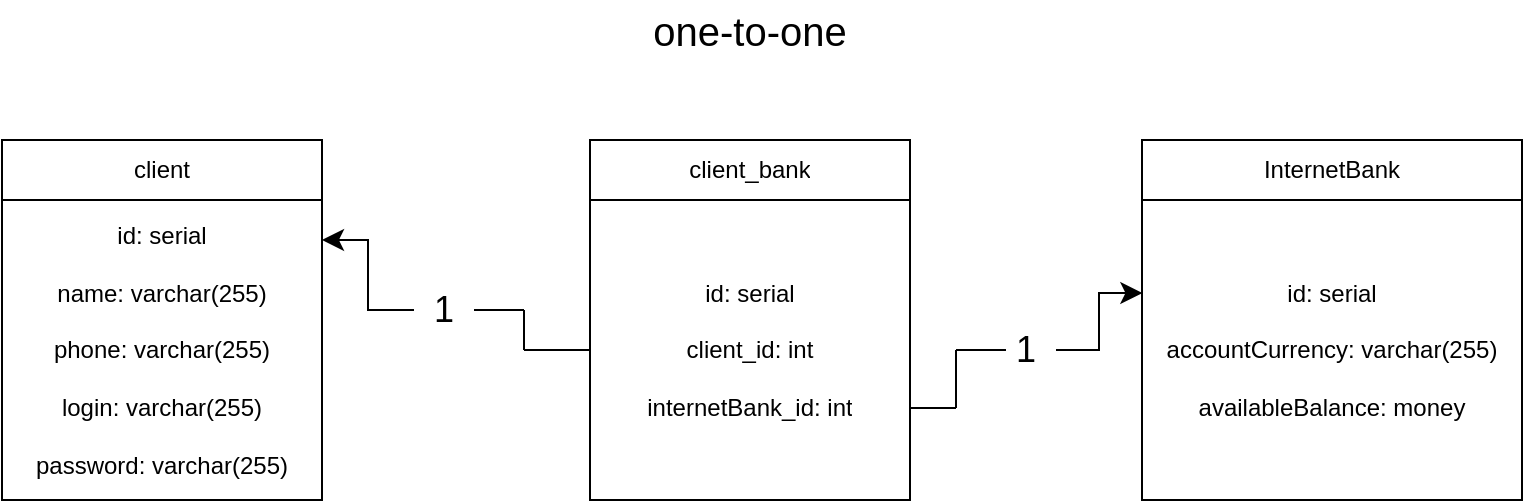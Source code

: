 <mxfile version="21.6.1" type="device">
  <diagram id="lRWgpxw0QDNn3ycztaCx" name="Страница 1">
    <mxGraphModel dx="794" dy="470" grid="1" gridSize="10" guides="1" tooltips="1" connect="1" arrows="1" fold="1" page="1" pageScale="1" pageWidth="827" pageHeight="1169" math="0" shadow="0">
      <root>
        <mxCell id="0" />
        <mxCell id="1" parent="0" />
        <mxCell id="iLvUxKXFJkWDk9qC2zKE-3" value="client" style="text;strokeColor=default;fillColor=none;spacingLeft=4;spacingRight=4;overflow=hidden;rotatable=0;points=[[0,0.5],[1,0.5]];portConstraint=eastwest;fontSize=12;whiteSpace=wrap;html=1;align=center;verticalAlign=middle;" parent="1" vertex="1">
          <mxGeometry x="33" y="160" width="160" height="30" as="geometry" />
        </mxCell>
        <mxCell id="iLvUxKXFJkWDk9qC2zKE-7" value="id: serial&lt;br&gt;&lt;br style=&quot;border-color: var(--border-color);&quot;&gt;name: varchar(255)&lt;br&gt;&lt;br style=&quot;border-color: var(--border-color);&quot;&gt;phone: varchar(255)&lt;br&gt;&lt;br style=&quot;border-color: var(--border-color);&quot;&gt;login: varchar(255)&lt;br&gt;&lt;br&gt;password: varchar(255)" style="text;strokeColor=default;fillColor=none;spacingLeft=4;spacingRight=4;overflow=hidden;rotatable=0;points=[[0,0.5],[1,0.5]];portConstraint=eastwest;fontSize=12;whiteSpace=wrap;html=1;align=center;verticalAlign=middle;" parent="1" vertex="1">
          <mxGeometry x="33" y="190" width="160" height="150" as="geometry" />
        </mxCell>
        <mxCell id="iLvUxKXFJkWDk9qC2zKE-11" value="one-to-one" style="text;strokeColor=none;fillColor=none;spacingLeft=4;spacingRight=4;overflow=hidden;rotatable=0;points=[[0,0.5],[1,0.5]];portConstraint=eastwest;fontSize=20;whiteSpace=wrap;html=1;align=center;verticalAlign=middle;" parent="1" vertex="1">
          <mxGeometry x="327" y="90" width="160" height="30" as="geometry" />
        </mxCell>
        <mxCell id="iLvUxKXFJkWDk9qC2zKE-12" value="InternetBank" style="text;strokeColor=default;fillColor=none;spacingLeft=4;spacingRight=4;overflow=hidden;rotatable=0;points=[[0,0.5],[1,0.5]];portConstraint=eastwest;fontSize=12;whiteSpace=wrap;html=1;align=center;verticalAlign=middle;" parent="1" vertex="1">
          <mxGeometry x="603" y="160" width="190" height="30" as="geometry" />
        </mxCell>
        <mxCell id="iLvUxKXFJkWDk9qC2zKE-13" value="id: serial&lt;br&gt;&lt;br style=&quot;border-color: var(--border-color);&quot;&gt;accountCurrency: varchar(255)&lt;br&gt;&lt;br style=&quot;border-color: var(--border-color);&quot;&gt;availableBalance: money" style="text;strokeColor=default;fillColor=none;spacingLeft=4;spacingRight=4;overflow=hidden;rotatable=0;points=[[0,0.5],[1,0.5]];portConstraint=eastwest;fontSize=12;whiteSpace=wrap;html=1;align=center;verticalAlign=middle;" parent="1" vertex="1">
          <mxGeometry x="603" y="190" width="190" height="150" as="geometry" />
        </mxCell>
        <mxCell id="iLvUxKXFJkWDk9qC2zKE-14" value="client_bank" style="text;strokeColor=default;fillColor=none;spacingLeft=4;spacingRight=4;overflow=hidden;rotatable=0;points=[[0,0.5],[1,0.5]];portConstraint=eastwest;fontSize=12;whiteSpace=wrap;html=1;align=center;verticalAlign=middle;" parent="1" vertex="1">
          <mxGeometry x="327" y="160" width="160" height="30" as="geometry" />
        </mxCell>
        <mxCell id="iLvUxKXFJkWDk9qC2zKE-15" value="id: serial&lt;br&gt;&lt;br style=&quot;border-color: var(--border-color);&quot;&gt;client_id: int&lt;br&gt;&lt;br&gt;internetBank_id: int" style="text;strokeColor=default;fillColor=none;spacingLeft=4;spacingRight=4;overflow=hidden;rotatable=0;points=[[0,0.5],[1,0.5]];portConstraint=eastwest;fontSize=12;whiteSpace=wrap;html=1;align=center;verticalAlign=middle;" parent="1" vertex="1">
          <mxGeometry x="327" y="190" width="160" height="150" as="geometry" />
        </mxCell>
        <mxCell id="iLvUxKXFJkWDk9qC2zKE-16" value="" style="edgeStyle=elbowEdgeStyle;elbow=horizontal;endArrow=classic;html=1;curved=0;rounded=0;endSize=8;startSize=8;entryX=0.001;entryY=0.31;entryDx=0;entryDy=0;entryPerimeter=0;" parent="1" target="iLvUxKXFJkWDk9qC2zKE-13" edge="1" source="khObvqPJQSgHxlkplT02-14">
          <mxGeometry width="50" height="50" relative="1" as="geometry">
            <mxPoint x="487" y="300" as="sourcePoint" />
            <mxPoint x="537" y="250" as="targetPoint" />
          </mxGeometry>
        </mxCell>
        <mxCell id="iLvUxKXFJkWDk9qC2zKE-17" value="" style="edgeStyle=elbowEdgeStyle;elbow=horizontal;endArrow=classic;html=1;curved=0;rounded=0;endSize=8;startSize=8;" parent="1" edge="1" source="khObvqPJQSgHxlkplT02-3">
          <mxGeometry width="50" height="50" relative="1" as="geometry">
            <mxPoint x="327" y="263" as="sourcePoint" />
            <mxPoint x="193" y="210" as="targetPoint" />
          </mxGeometry>
        </mxCell>
        <mxCell id="khObvqPJQSgHxlkplT02-3" value="1" style="text;strokeColor=none;fillColor=default;spacingLeft=4;spacingRight=4;overflow=hidden;rotatable=0;points=[[0,0.5],[1,0.5]];portConstraint=eastwest;fontSize=18;whiteSpace=wrap;html=1;align=center;verticalAlign=middle;" vertex="1" parent="1">
          <mxGeometry x="239" y="230" width="30" height="30" as="geometry" />
        </mxCell>
        <mxCell id="khObvqPJQSgHxlkplT02-10" value="" style="endArrow=none;html=1;rounded=0;exitX=1;exitY=0.5;exitDx=0;exitDy=0;" edge="1" parent="1" source="khObvqPJQSgHxlkplT02-3">
          <mxGeometry width="50" height="50" relative="1" as="geometry">
            <mxPoint x="219" y="250" as="sourcePoint" />
            <mxPoint x="294" y="245" as="targetPoint" />
          </mxGeometry>
        </mxCell>
        <mxCell id="khObvqPJQSgHxlkplT02-11" value="" style="endArrow=none;html=1;rounded=0;" edge="1" parent="1">
          <mxGeometry width="50" height="50" relative="1" as="geometry">
            <mxPoint x="294" y="265" as="sourcePoint" />
            <mxPoint x="327" y="264.97" as="targetPoint" />
          </mxGeometry>
        </mxCell>
        <mxCell id="khObvqPJQSgHxlkplT02-12" value="" style="endArrow=none;html=1;rounded=0;exitX=1;exitY=0.5;exitDx=0;exitDy=0;" edge="1" parent="1">
          <mxGeometry width="50" height="50" relative="1" as="geometry">
            <mxPoint x="294" y="264.97" as="sourcePoint" />
            <mxPoint x="294" y="245" as="targetPoint" />
          </mxGeometry>
        </mxCell>
        <mxCell id="khObvqPJQSgHxlkplT02-14" value="1" style="text;strokeColor=none;fillColor=default;spacingLeft=4;spacingRight=4;overflow=hidden;rotatable=0;points=[[0,0.5],[1,0.5]];portConstraint=eastwest;fontSize=18;whiteSpace=wrap;html=1;align=center;verticalAlign=middle;" vertex="1" parent="1">
          <mxGeometry x="530" y="250" width="30" height="30" as="geometry" />
        </mxCell>
        <mxCell id="khObvqPJQSgHxlkplT02-16" value="" style="endArrow=none;html=1;rounded=0;" edge="1" parent="1">
          <mxGeometry width="50" height="50" relative="1" as="geometry">
            <mxPoint x="510" y="265" as="sourcePoint" />
            <mxPoint x="535" y="264.96" as="targetPoint" />
          </mxGeometry>
        </mxCell>
        <mxCell id="khObvqPJQSgHxlkplT02-18" value="" style="endArrow=none;html=1;rounded=0;" edge="1" parent="1">
          <mxGeometry width="50" height="50" relative="1" as="geometry">
            <mxPoint x="487" y="294.04" as="sourcePoint" />
            <mxPoint x="510" y="294" as="targetPoint" />
          </mxGeometry>
        </mxCell>
        <mxCell id="khObvqPJQSgHxlkplT02-19" value="" style="endArrow=none;html=1;rounded=0;" edge="1" parent="1">
          <mxGeometry width="50" height="50" relative="1" as="geometry">
            <mxPoint x="510" y="294" as="sourcePoint" />
            <mxPoint x="510" y="265" as="targetPoint" />
          </mxGeometry>
        </mxCell>
      </root>
    </mxGraphModel>
  </diagram>
</mxfile>
